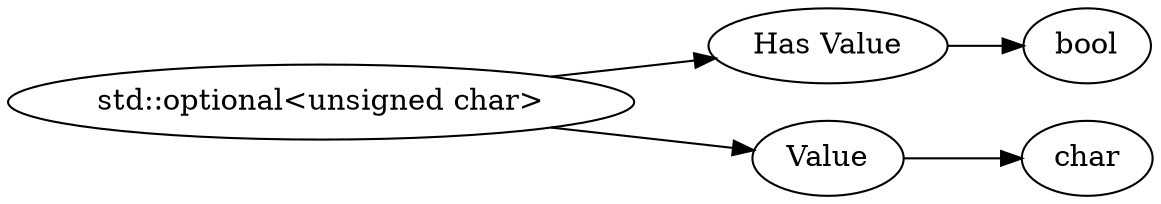 digraph "std::optional<unsigned char>" {
rankdir = LR
43
43 -> 44
44 -> 45
43 -> 46
46 -> 48

43 [label="std::optional<unsigned char>",comment="name: \"std::optional<unsigned char>\", typeName: \"\", id: 43, branchId: 0, recurseId: -1, attributes: 0, notes: \"\""];
44 [label="Has Value",comment="name: \"Has Value\", typeName: \"\", id: 44, branchId: 0, recurseId: -1, attributes: 0, notes: \"If true, follow with appropriate data type, otherwise nothing\""];
45 [label="bool",comment="name: \"bool\", typeName: \"\", id: 45, branchId: 0, recurseId: -1, attributes: 512, notes: \"\""];
46 [label="Value",comment="name: \"Value\", typeName: \"char\", id: 46, branchId: 0, recurseId: -1, attributes: 256, notes: \"\""];
48 [label="char",comment="name: \"char\", typeName: \"\", id: 48, branchId: 0, recurseId: -1, attributes: 512, notes: \"\""];
{ rank = max;45;48}

}

